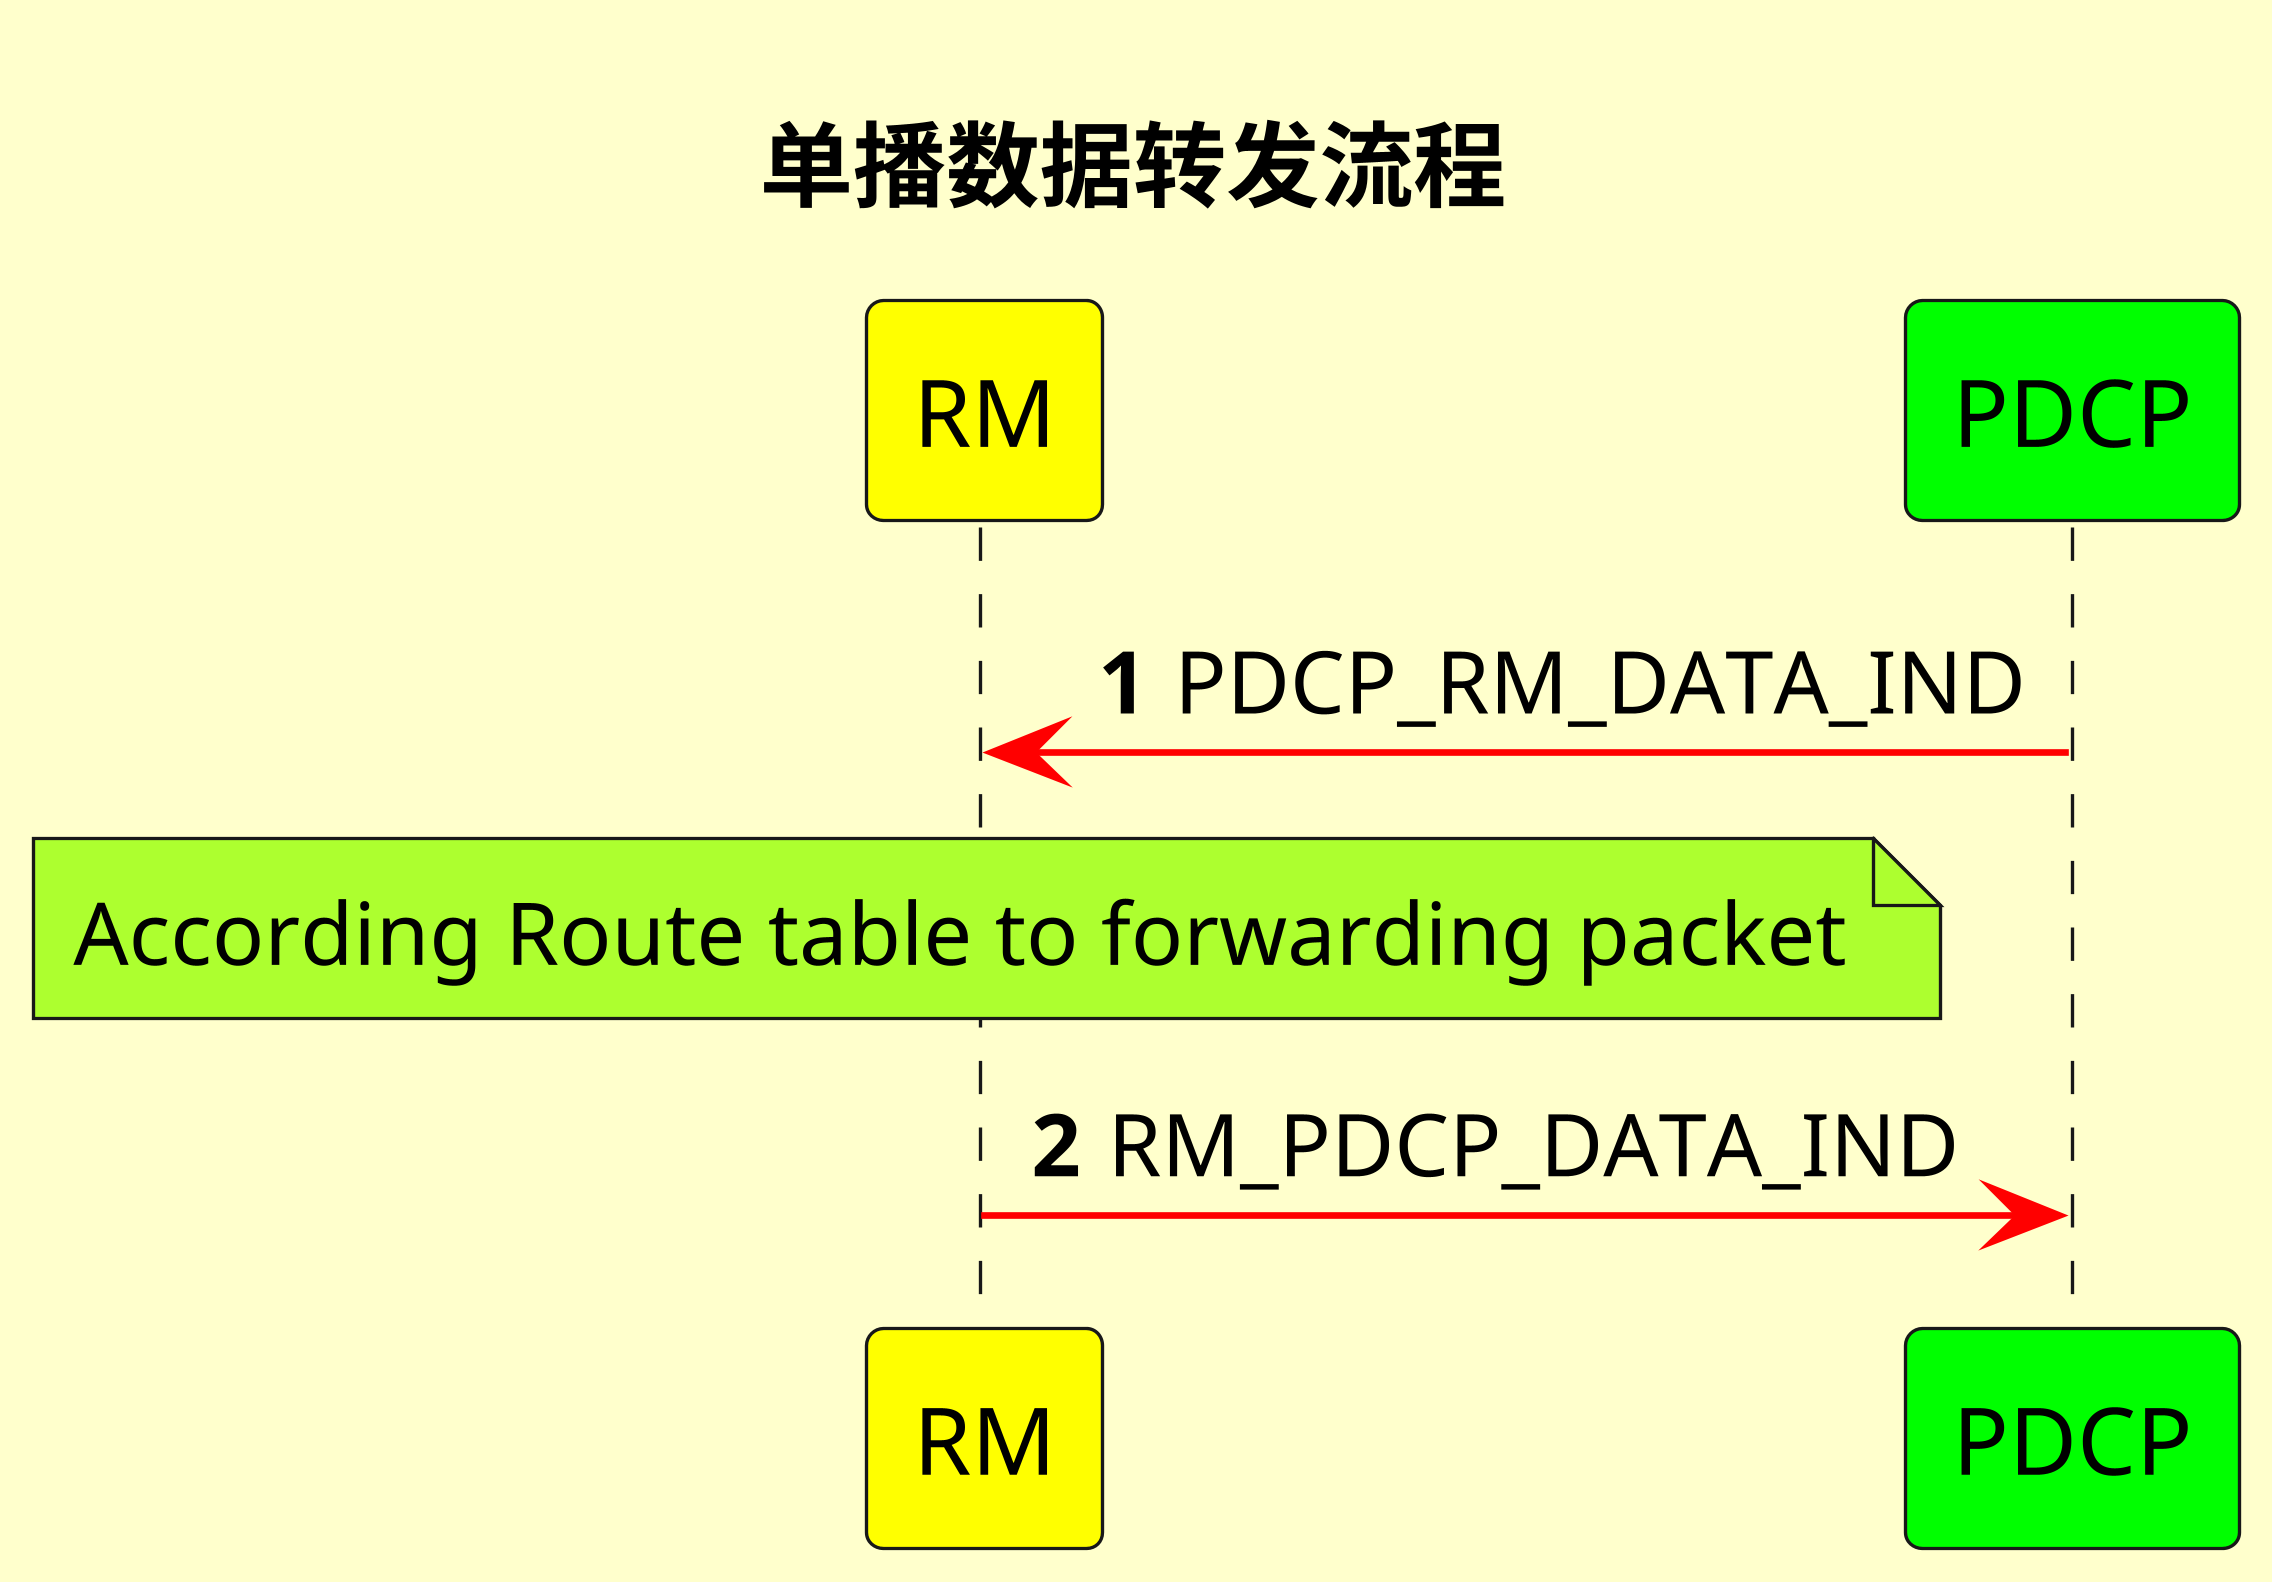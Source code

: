 @startuml 单播数据转发流程
skinparam BackgroundColor business
skinparam NoteBackgroundColor lightblue
skinparam NoteBackgroundColor greenyellow
skinparam ParticipantBackgroundColor lime
skinparam Handwritten false
skinparam ArrowColor red
skinparam dpi 160
scale 13500 Width
scale 2200 height

/'
skinparam class{
  BackgroundColor business
  ArrowColor red
  NoteBackgroundColor greenblue
  ParticipantBackgroundColor red
  BorderColor #d5d5d5
}
'skinparam StereotypeCBackgroundColor YellowGreen
'/

title 单播数据转发流程
autonumber

participant RM #yellow
participant PDCP


PDCP->RM:PDCP_RM_DATA_IND
note over RM:According Route table to forwarding packet
RM->PDCP:RM_PDCP_DATA_IND


@enduml